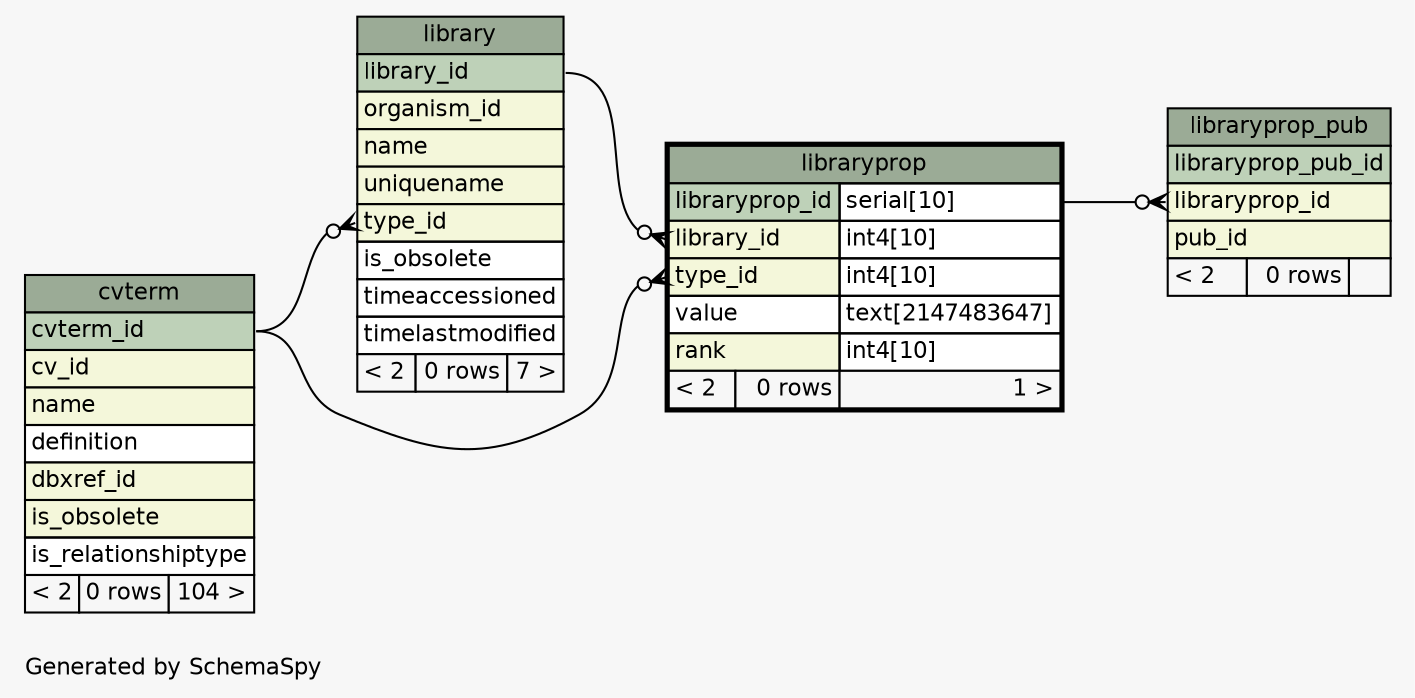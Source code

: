 // dot 2.38.0 on Mac OS X 10.9.3
// SchemaSpy rev 590
digraph "oneDegreeRelationshipsDiagram" {
  graph [
    rankdir="RL"
    bgcolor="#f7f7f7"
    label="\nGenerated by SchemaSpy"
    labeljust="l"
    nodesep="0.18"
    ranksep="0.46"
    fontname="Helvetica"
    fontsize="11"
  ];
  node [
    fontname="Helvetica"
    fontsize="11"
    shape="plaintext"
  ];
  edge [
    arrowsize="0.8"
  ];
  "library":"type_id":w -> "cvterm":"cvterm_id":e [arrowhead=none dir=back arrowtail=crowodot];
  "libraryprop":"library_id":w -> "library":"library_id":e [arrowhead=none dir=back arrowtail=crowodot];
  "libraryprop":"type_id":w -> "cvterm":"cvterm_id":e [arrowhead=none dir=back arrowtail=crowodot];
  "libraryprop_pub":"libraryprop_id":w -> "libraryprop":"libraryprop_id.type":e [arrowhead=none dir=back arrowtail=crowodot];
  "cvterm" [
    label=<
    <TABLE BORDER="0" CELLBORDER="1" CELLSPACING="0" BGCOLOR="#ffffff">
      <TR><TD COLSPAN="3" BGCOLOR="#9bab96" ALIGN="CENTER">cvterm</TD></TR>
      <TR><TD PORT="cvterm_id" COLSPAN="3" BGCOLOR="#bed1b8" ALIGN="LEFT">cvterm_id</TD></TR>
      <TR><TD PORT="cv_id" COLSPAN="3" BGCOLOR="#f4f7da" ALIGN="LEFT">cv_id</TD></TR>
      <TR><TD PORT="name" COLSPAN="3" BGCOLOR="#f4f7da" ALIGN="LEFT">name</TD></TR>
      <TR><TD PORT="definition" COLSPAN="3" ALIGN="LEFT">definition</TD></TR>
      <TR><TD PORT="dbxref_id" COLSPAN="3" BGCOLOR="#f4f7da" ALIGN="LEFT">dbxref_id</TD></TR>
      <TR><TD PORT="is_obsolete" COLSPAN="3" BGCOLOR="#f4f7da" ALIGN="LEFT">is_obsolete</TD></TR>
      <TR><TD PORT="is_relationshiptype" COLSPAN="3" ALIGN="LEFT">is_relationshiptype</TD></TR>
      <TR><TD ALIGN="LEFT" BGCOLOR="#f7f7f7">&lt; 2</TD><TD ALIGN="RIGHT" BGCOLOR="#f7f7f7">0 rows</TD><TD ALIGN="RIGHT" BGCOLOR="#f7f7f7">104 &gt;</TD></TR>
    </TABLE>>
    URL="cvterm.html"
    tooltip="cvterm"
  ];
  "library" [
    label=<
    <TABLE BORDER="0" CELLBORDER="1" CELLSPACING="0" BGCOLOR="#ffffff">
      <TR><TD COLSPAN="3" BGCOLOR="#9bab96" ALIGN="CENTER">library</TD></TR>
      <TR><TD PORT="library_id" COLSPAN="3" BGCOLOR="#bed1b8" ALIGN="LEFT">library_id</TD></TR>
      <TR><TD PORT="organism_id" COLSPAN="3" BGCOLOR="#f4f7da" ALIGN="LEFT">organism_id</TD></TR>
      <TR><TD PORT="name" COLSPAN="3" BGCOLOR="#f4f7da" ALIGN="LEFT">name</TD></TR>
      <TR><TD PORT="uniquename" COLSPAN="3" BGCOLOR="#f4f7da" ALIGN="LEFT">uniquename</TD></TR>
      <TR><TD PORT="type_id" COLSPAN="3" BGCOLOR="#f4f7da" ALIGN="LEFT">type_id</TD></TR>
      <TR><TD PORT="is_obsolete" COLSPAN="3" ALIGN="LEFT">is_obsolete</TD></TR>
      <TR><TD PORT="timeaccessioned" COLSPAN="3" ALIGN="LEFT">timeaccessioned</TD></TR>
      <TR><TD PORT="timelastmodified" COLSPAN="3" ALIGN="LEFT">timelastmodified</TD></TR>
      <TR><TD ALIGN="LEFT" BGCOLOR="#f7f7f7">&lt; 2</TD><TD ALIGN="RIGHT" BGCOLOR="#f7f7f7">0 rows</TD><TD ALIGN="RIGHT" BGCOLOR="#f7f7f7">7 &gt;</TD></TR>
    </TABLE>>
    URL="library.html"
    tooltip="library"
  ];
  "libraryprop" [
    label=<
    <TABLE BORDER="2" CELLBORDER="1" CELLSPACING="0" BGCOLOR="#ffffff">
      <TR><TD COLSPAN="3" BGCOLOR="#9bab96" ALIGN="CENTER">libraryprop</TD></TR>
      <TR><TD PORT="libraryprop_id" COLSPAN="2" BGCOLOR="#bed1b8" ALIGN="LEFT">libraryprop_id</TD><TD PORT="libraryprop_id.type" ALIGN="LEFT">serial[10]</TD></TR>
      <TR><TD PORT="library_id" COLSPAN="2" BGCOLOR="#f4f7da" ALIGN="LEFT">library_id</TD><TD PORT="library_id.type" ALIGN="LEFT">int4[10]</TD></TR>
      <TR><TD PORT="type_id" COLSPAN="2" BGCOLOR="#f4f7da" ALIGN="LEFT">type_id</TD><TD PORT="type_id.type" ALIGN="LEFT">int4[10]</TD></TR>
      <TR><TD PORT="value" COLSPAN="2" ALIGN="LEFT">value</TD><TD PORT="value.type" ALIGN="LEFT">text[2147483647]</TD></TR>
      <TR><TD PORT="rank" COLSPAN="2" BGCOLOR="#f4f7da" ALIGN="LEFT">rank</TD><TD PORT="rank.type" ALIGN="LEFT">int4[10]</TD></TR>
      <TR><TD ALIGN="LEFT" BGCOLOR="#f7f7f7">&lt; 2</TD><TD ALIGN="RIGHT" BGCOLOR="#f7f7f7">0 rows</TD><TD ALIGN="RIGHT" BGCOLOR="#f7f7f7">1 &gt;</TD></TR>
    </TABLE>>
    URL="libraryprop.html"
    tooltip="libraryprop"
  ];
  "libraryprop_pub" [
    label=<
    <TABLE BORDER="0" CELLBORDER="1" CELLSPACING="0" BGCOLOR="#ffffff">
      <TR><TD COLSPAN="3" BGCOLOR="#9bab96" ALIGN="CENTER">libraryprop_pub</TD></TR>
      <TR><TD PORT="libraryprop_pub_id" COLSPAN="3" BGCOLOR="#bed1b8" ALIGN="LEFT">libraryprop_pub_id</TD></TR>
      <TR><TD PORT="libraryprop_id" COLSPAN="3" BGCOLOR="#f4f7da" ALIGN="LEFT">libraryprop_id</TD></TR>
      <TR><TD PORT="pub_id" COLSPAN="3" BGCOLOR="#f4f7da" ALIGN="LEFT">pub_id</TD></TR>
      <TR><TD ALIGN="LEFT" BGCOLOR="#f7f7f7">&lt; 2</TD><TD ALIGN="RIGHT" BGCOLOR="#f7f7f7">0 rows</TD><TD ALIGN="RIGHT" BGCOLOR="#f7f7f7">  </TD></TR>
    </TABLE>>
    URL="libraryprop_pub.html"
    tooltip="libraryprop_pub"
  ];
}
